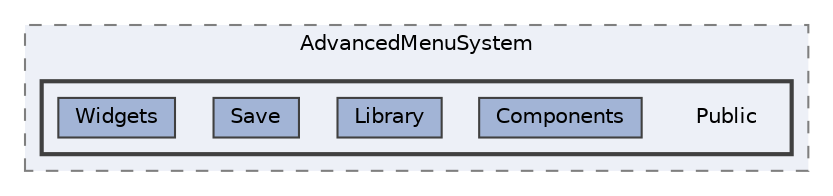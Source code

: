 digraph "D:/Projects/ProjectAMS/Plugins/AdvancedMenuSystem/Source/AdvancedMenuSystem/Public"
{
 // LATEX_PDF_SIZE
  bgcolor="transparent";
  edge [fontname=Helvetica,fontsize=10,labelfontname=Helvetica,labelfontsize=10];
  node [fontname=Helvetica,fontsize=10,shape=box,height=0.2,width=0.4];
  compound=true
  subgraph clusterdir_00f194a95390c575d045725232f34439 {
    graph [ bgcolor="#edf0f7", pencolor="grey50", label="AdvancedMenuSystem", fontname=Helvetica,fontsize=10 style="filled,dashed", URL="dir_00f194a95390c575d045725232f34439.html",tooltip=""]
  subgraph clusterdir_6994bde82a76324c2b6b8d18b9e86278 {
    graph [ bgcolor="#edf0f7", pencolor="grey25", label="", fontname=Helvetica,fontsize=10 style="filled,bold", URL="dir_6994bde82a76324c2b6b8d18b9e86278.html",tooltip=""]
    dir_6994bde82a76324c2b6b8d18b9e86278 [shape=plaintext, label="Public"];
  dir_a4e2124c46a503549a505c0f426f37a9 [label="Components", fillcolor="#a2b4d6", color="grey25", style="filled", URL="dir_a4e2124c46a503549a505c0f426f37a9.html",tooltip=""];
  dir_b946a2a811c2c360b2e668b5064c63c6 [label="Library", fillcolor="#a2b4d6", color="grey25", style="filled", URL="dir_b946a2a811c2c360b2e668b5064c63c6.html",tooltip=""];
  dir_8a2ed27708a9362c8e114b8e73efaed8 [label="Save", fillcolor="#a2b4d6", color="grey25", style="filled", URL="dir_8a2ed27708a9362c8e114b8e73efaed8.html",tooltip=""];
  dir_8ce30af894bc076a5fc72f8eabd9279e [label="Widgets", fillcolor="#a2b4d6", color="grey25", style="filled", URL="dir_8ce30af894bc076a5fc72f8eabd9279e.html",tooltip=""];
  }
  }
}
